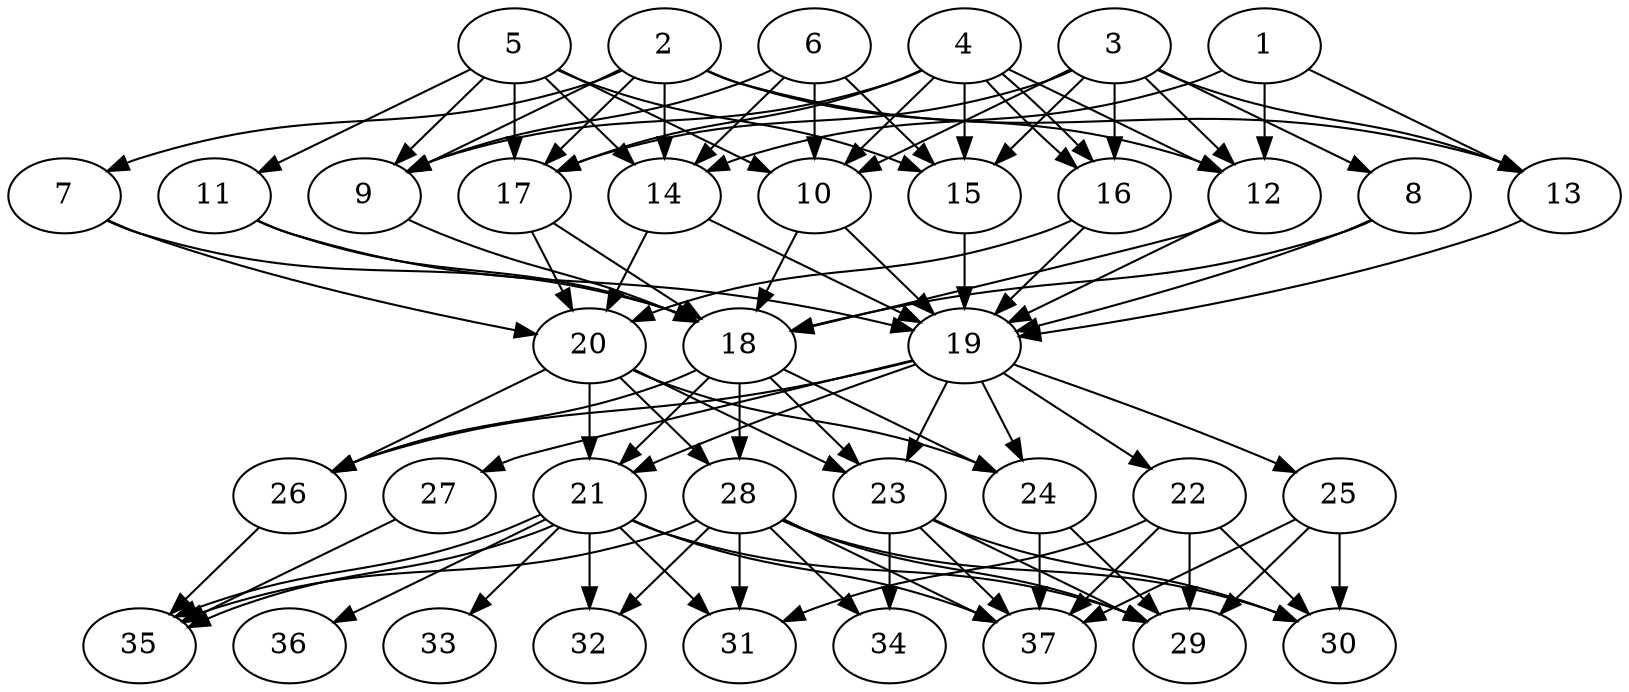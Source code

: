 // DAG (tier=3-complex, mode=data, n=37, ccr=0.503, fat=0.724, density=0.748, regular=0.237, jump=0.343, mindata=4194304, maxdata=33554432)
// DAG automatically generated by daggen at Sun Aug 24 16:33:35 2025
// /home/ermia/Project/Environments/daggen/bin/daggen --dot --ccr 0.503 --fat 0.724 --regular 0.237 --density 0.748 --jump 0.343 --mindata 4194304 --maxdata 33554432 -n 37 
digraph G {
  1 [size="15302772447995230208", alpha="0.07", expect_size="7651386223997615104"]
  1 -> 12 [size ="8551859044220928"]
  1 -> 13 [size ="8551859044220928"]
  1 -> 14 [size ="8551859044220928"]
  2 [size="19690019549696315392", alpha="0.17", expect_size="9845009774848157696"]
  2 -> 7 [size ="6990257991974912"]
  2 -> 9 [size ="6990257991974912"]
  2 -> 12 [size ="6990257991974912"]
  2 -> 13 [size ="6990257991974912"]
  2 -> 14 [size ="6990257991974912"]
  2 -> 17 [size ="6990257991974912"]
  3 [size="252083361026582511616", alpha="0.04", expect_size="126041680513291255808"]
  3 -> 8 [size ="319241572057088"]
  3 -> 10 [size ="319241572057088"]
  3 -> 12 [size ="319241572057088"]
  3 -> 13 [size ="319241572057088"]
  3 -> 15 [size ="319241572057088"]
  3 -> 16 [size ="319241572057088"]
  3 -> 17 [size ="319241572057088"]
  4 [size="21066815635006967808", alpha="0.13", expect_size="10533407817503483904"]
  4 -> 9 [size ="7495486864883712"]
  4 -> 10 [size ="7495486864883712"]
  4 -> 12 [size ="7495486864883712"]
  4 -> 15 [size ="7495486864883712"]
  4 -> 16 [size ="7495486864883712"]
  4 -> 16 [size ="7495486864883712"]
  4 -> 17 [size ="7495486864883712"]
  5 [size="19193442038214512640", alpha="0.02", expect_size="9596721019107256320"]
  5 -> 9 [size ="7008188868067328"]
  5 -> 10 [size ="7008188868067328"]
  5 -> 11 [size ="7008188868067328"]
  5 -> 14 [size ="7008188868067328"]
  5 -> 15 [size ="7008188868067328"]
  5 -> 17 [size ="7008188868067328"]
  6 [size="2871295216134592512", alpha="0.12", expect_size="1435647608067296256"]
  6 -> 9 [size ="4763229804822528"]
  6 -> 10 [size ="4763229804822528"]
  6 -> 14 [size ="4763229804822528"]
  6 -> 15 [size ="4763229804822528"]
  7 [size="4736878054339300352", alpha="0.05", expect_size="2368439027169650176"]
  7 -> 18 [size ="6681369270812672"]
  7 -> 20 [size ="6681369270812672"]
  8 [size="679867465109415657472", alpha="0.03", expect_size="339933732554707828736"]
  8 -> 18 [size ="618547172605952"]
  8 -> 19 [size ="618547172605952"]
  9 [size="9667579444083140608", alpha="0.09", expect_size="4833789722041570304"]
  9 -> 18 [size ="3584717144195072"]
  10 [size="90784101834222000", alpha="0.16", expect_size="45392050917111000"]
  10 -> 18 [size ="5100415968346112"]
  10 -> 19 [size ="5100415968346112"]
  11 [size="30372075608054186377216", alpha="0.16", expect_size="15186037804027093188608"]
  11 -> 18 [size ="7787647795724288"]
  11 -> 19 [size ="7787647795724288"]
  12 [size="416742673614590656", alpha="0.18", expect_size="208371336807295328"]
  12 -> 18 [size ="180214353100800"]
  12 -> 19 [size ="180214353100800"]
  13 [size="11705049129962132471808", alpha="0.06", expect_size="5852524564981066235904"]
  13 -> 19 [size ="4124191418744832"]
  14 [size="2241642834371884288", alpha="0.09", expect_size="1120821417185942144"]
  14 -> 19 [size ="4078562181120000"]
  14 -> 20 [size ="4078562181120000"]
  15 [size="33608620526991836", alpha="0.07", expect_size="16804310263495918"]
  15 -> 19 [size ="677364962951168"]
  16 [size="289055094777786688", alpha="0.08", expect_size="144527547388893344"]
  16 -> 19 [size ="6448118497280000"]
  16 -> 20 [size ="6448118497280000"]
  17 [size="173796267320194624", alpha="0.04", expect_size="86898133660097312"]
  17 -> 18 [size ="2887785987964928"]
  17 -> 20 [size ="2887785987964928"]
  18 [size="311603849789175040", alpha="0.01", expect_size="155801924894587520"]
  18 -> 21 [size ="429926905806848"]
  18 -> 23 [size ="429926905806848"]
  18 -> 24 [size ="429926905806848"]
  18 -> 26 [size ="429926905806848"]
  18 -> 28 [size ="429926905806848"]
  19 [size="576407441871913024", alpha="0.06", expect_size="288203720935956512"]
  19 -> 21 [size ="1312608116277248"]
  19 -> 22 [size ="1312608116277248"]
  19 -> 23 [size ="1312608116277248"]
  19 -> 24 [size ="1312608116277248"]
  19 -> 25 [size ="1312608116277248"]
  19 -> 26 [size ="1312608116277248"]
  19 -> 27 [size ="1312608116277248"]
  20 [size="21983927402110157586432", alpha="0.09", expect_size="10991963701055078793216"]
  20 -> 21 [size ="6278079936724992"]
  20 -> 23 [size ="6278079936724992"]
  20 -> 24 [size ="6278079936724992"]
  20 -> 26 [size ="6278079936724992"]
  20 -> 28 [size ="6278079936724992"]
  21 [size="27397648333108412416000", alpha="0.10", expect_size="13698824166554206208000"]
  21 -> 29 [size ="7270520638668800"]
  21 -> 31 [size ="7270520638668800"]
  21 -> 32 [size ="7270520638668800"]
  21 -> 33 [size ="7270520638668800"]
  21 -> 35 [size ="7270520638668800"]
  21 -> 35 [size ="7270520638668800"]
  21 -> 36 [size ="7270520638668800"]
  21 -> 37 [size ="7270520638668800"]
  22 [size="2516747986452241920", alpha="0.09", expect_size="1258373993226120960"]
  22 -> 29 [size ="1130912880263168"]
  22 -> 30 [size ="1130912880263168"]
  22 -> 31 [size ="1130912880263168"]
  22 -> 37 [size ="1130912880263168"]
  23 [size="113618803698193360", alpha="0.05", expect_size="56809401849096680"]
  23 -> 29 [size ="2388787200000000"]
  23 -> 30 [size ="2388787200000000"]
  23 -> 34 [size ="2388787200000000"]
  23 -> 37 [size ="2388787200000000"]
  24 [size="3297878207155136364544", alpha="0.17", expect_size="1648939103577568182272"]
  24 -> 29 [size ="1772473410387968"]
  24 -> 37 [size ="1772473410387968"]
  25 [size="980461664533680384", alpha="0.05", expect_size="490230832266840192"]
  25 -> 29 [size ="576777734848512"]
  25 -> 30 [size ="576777734848512"]
  25 -> 37 [size ="576777734848512"]
  26 [size="60249236703062192", alpha="0.19", expect_size="30124618351531096"]
  26 -> 35 [size ="4416760790908928"]
  27 [size="7391964907258122", alpha="0.19", expect_size="3695982453629061"]
  27 -> 35 [size ="490793974366208"]
  28 [size="84627816894369376", alpha="0.07", expect_size="42313908447184688"]
  28 -> 29 [size ="2508595178504192"]
  28 -> 30 [size ="2508595178504192"]
  28 -> 31 [size ="2508595178504192"]
  28 -> 32 [size ="2508595178504192"]
  28 -> 34 [size ="2508595178504192"]
  28 -> 35 [size ="2508595178504192"]
  28 -> 37 [size ="2508595178504192"]
  29 [size="3450953952409396736", alpha="0.19", expect_size="1725476976204698368"]
  30 [size="363855643468772352", alpha="0.06", expect_size="181927821734386176"]
  31 [size="8013216871897746112512", alpha="0.18", expect_size="4006608435948873056256"]
  32 [size="2724852390749536256000", alpha="0.10", expect_size="1362426195374768128000"]
  33 [size="305147381932704512", alpha="0.08", expect_size="152573690966352256"]
  34 [size="34113504431657715761152", alpha="0.02", expect_size="17056752215828857880576"]
  35 [size="23176832689156608", alpha="0.12", expect_size="11588416344578304"]
  36 [size="449997319168958144", alpha="0.15", expect_size="224998659584479072"]
  37 [size="7903012204387806216192", alpha="0.08", expect_size="3951506102193903108096"]
}